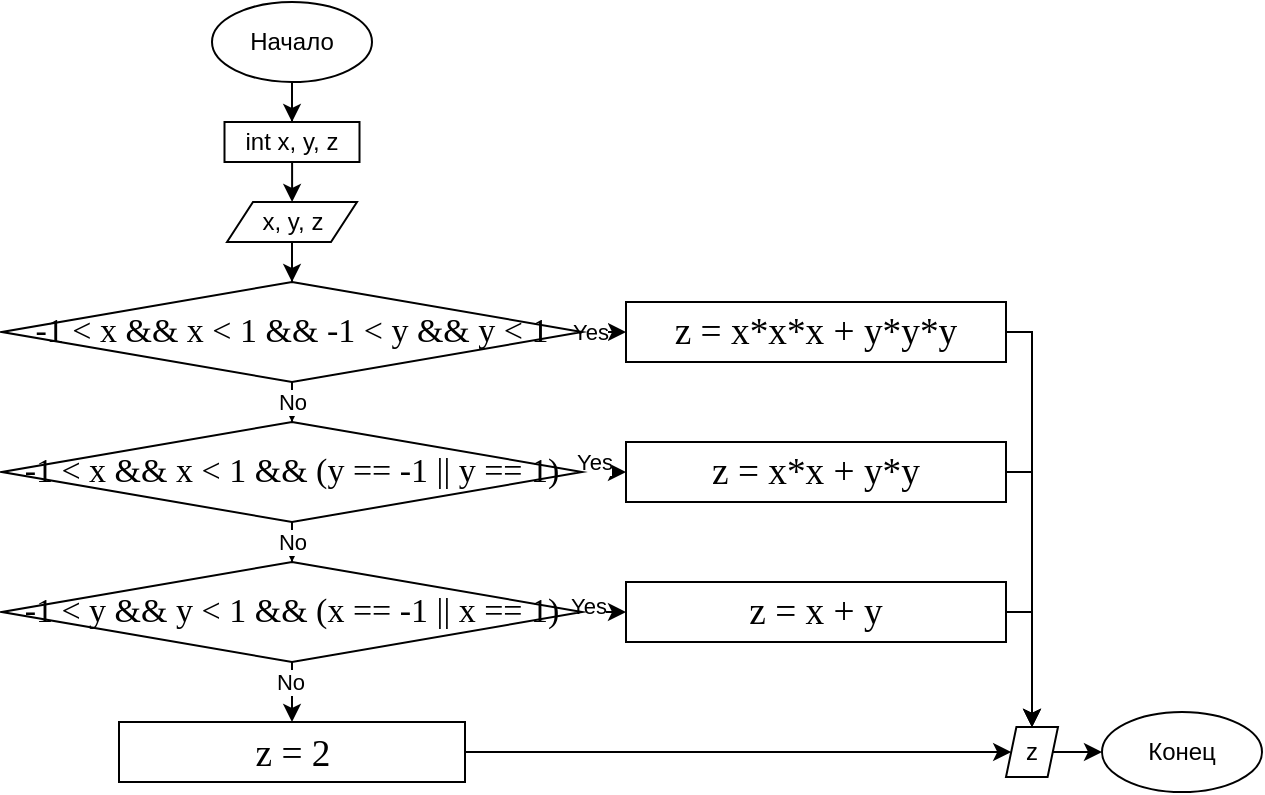 <mxfile version="13.1.5" type="device"><diagram id="C5RBs43oDa-KdzZeNtuy" name="Page-1"><mxGraphModel dx="601" dy="339" grid="1" gridSize="10" guides="1" tooltips="1" connect="1" arrows="1" fold="1" page="1" pageScale="1" pageWidth="827" pageHeight="1169" math="0" shadow="0"><root><mxCell id="WIyWlLk6GJQsqaUBKTNV-0"/><mxCell id="WIyWlLk6GJQsqaUBKTNV-1" parent="WIyWlLk6GJQsqaUBKTNV-0"/><mxCell id="hzRiJR8K_pWHgd44_eGp-203" style="edgeStyle=orthogonalEdgeStyle;rounded=0;orthogonalLoop=1;jettySize=auto;html=1;entryX=0.5;entryY=0;entryDx=0;entryDy=0;" edge="1" parent="WIyWlLk6GJQsqaUBKTNV-1" source="hzRiJR8K_pWHgd44_eGp-204" target="hzRiJR8K_pWHgd44_eGp-226"><mxGeometry relative="1" as="geometry"/></mxCell><mxCell id="hzRiJR8K_pWHgd44_eGp-204" value="Начало" style="ellipse;whiteSpace=wrap;html=1;" vertex="1" parent="WIyWlLk6GJQsqaUBKTNV-1"><mxGeometry x="195" y="80" width="80" height="40" as="geometry"/></mxCell><mxCell id="hzRiJR8K_pWHgd44_eGp-205" value="Конец" style="ellipse;whiteSpace=wrap;html=1;" vertex="1" parent="WIyWlLk6GJQsqaUBKTNV-1"><mxGeometry x="640" y="435" width="80" height="40" as="geometry"/></mxCell><mxCell id="hzRiJR8K_pWHgd44_eGp-206" style="edgeStyle=orthogonalEdgeStyle;rounded=0;orthogonalLoop=1;jettySize=auto;html=1;entryX=0;entryY=0.5;entryDx=0;entryDy=0;" edge="1" parent="WIyWlLk6GJQsqaUBKTNV-1" source="hzRiJR8K_pWHgd44_eGp-207" target="hzRiJR8K_pWHgd44_eGp-228"><mxGeometry relative="1" as="geometry"/></mxCell><mxCell id="hzRiJR8K_pWHgd44_eGp-207" value="&lt;p class=&quot;MsoNormal&quot; style=&quot;margin: 0cm 0cm 0.0pt ; line-height: normal ; font-size: 11pt ; font-family: &amp;#34;calibri&amp;#34; , sans-serif&quot;&gt;&lt;span lang=&quot;PL&quot; style=&quot;font-size: 14pt ; font-family: &amp;#34;times new roman&amp;#34; , serif&quot;&gt;z = 2&lt;/span&gt;&lt;span style=&quot;font-size: medium&quot;&gt;&lt;/span&gt;&lt;br&gt;&lt;/p&gt;" style="rounded=0;whiteSpace=wrap;html=1;fontFamily=Helvetica;fontSize=12;fontColor=#000000;align=center;strokeColor=#000000;fillColor=#ffffff;" vertex="1" parent="WIyWlLk6GJQsqaUBKTNV-1"><mxGeometry x="148.5" y="440" width="173" height="30" as="geometry"/></mxCell><mxCell id="hzRiJR8K_pWHgd44_eGp-208" value="No" style="edgeStyle=orthogonalEdgeStyle;rounded=0;orthogonalLoop=1;jettySize=auto;html=1;entryX=0.5;entryY=0;entryDx=0;entryDy=0;" edge="1" parent="WIyWlLk6GJQsqaUBKTNV-1" source="hzRiJR8K_pWHgd44_eGp-210" target="hzRiJR8K_pWHgd44_eGp-215"><mxGeometry relative="1" as="geometry"/></mxCell><mxCell id="hzRiJR8K_pWHgd44_eGp-209" value="Yes" style="edgeStyle=orthogonalEdgeStyle;rounded=0;orthogonalLoop=1;jettySize=auto;html=1;entryX=0;entryY=0.5;entryDx=0;entryDy=0;" edge="1" parent="WIyWlLk6GJQsqaUBKTNV-1" source="hzRiJR8K_pWHgd44_eGp-210" target="hzRiJR8K_pWHgd44_eGp-212"><mxGeometry x="0.247" relative="1" as="geometry"><mxPoint as="offset"/></mxGeometry></mxCell><mxCell id="hzRiJR8K_pWHgd44_eGp-210" value="&lt;span lang=&quot;ES&quot; style=&quot;font-family: &amp;#34;times new roman&amp;#34; , serif&quot;&gt;&lt;font style=&quot;font-size: 17px&quot;&gt;-1 &amp;lt; x &amp;amp;&amp;amp; x &amp;lt; 1 &amp;amp;&amp;amp; -1 &amp;lt; y &amp;amp;&amp;amp; y &amp;lt; 1&lt;/font&gt;&lt;/span&gt;&lt;span style=&quot;font-size: medium&quot;&gt;&lt;/span&gt;" style="rhombus;whiteSpace=wrap;html=1;" vertex="1" parent="WIyWlLk6GJQsqaUBKTNV-1"><mxGeometry x="90" y="220" width="290" height="50" as="geometry"/></mxCell><mxCell id="hzRiJR8K_pWHgd44_eGp-211" style="edgeStyle=orthogonalEdgeStyle;rounded=0;orthogonalLoop=1;jettySize=auto;html=1;entryX=0.5;entryY=0;entryDx=0;entryDy=0;" edge="1" parent="WIyWlLk6GJQsqaUBKTNV-1" source="hzRiJR8K_pWHgd44_eGp-212" target="hzRiJR8K_pWHgd44_eGp-228"><mxGeometry relative="1" as="geometry"><Array as="points"><mxPoint x="605" y="245"/></Array></mxGeometry></mxCell><mxCell id="hzRiJR8K_pWHgd44_eGp-212" value="&lt;span lang=&quot;ES&quot; style=&quot;font-size: 14pt ; font-family: &amp;#34;times new roman&amp;#34; , serif&quot;&gt;z = x*x*x + y*y*y&lt;/span&gt;&lt;span style=&quot;font-size: medium&quot;&gt;&lt;/span&gt;" style="rounded=0;whiteSpace=wrap;html=1;fontFamily=Helvetica;fontSize=12;fontColor=#000000;align=center;strokeColor=#000000;fillColor=#ffffff;" vertex="1" parent="WIyWlLk6GJQsqaUBKTNV-1"><mxGeometry x="402" y="230" width="190" height="30" as="geometry"/></mxCell><mxCell id="hzRiJR8K_pWHgd44_eGp-213" value="Yes" style="edgeStyle=orthogonalEdgeStyle;rounded=0;orthogonalLoop=1;jettySize=auto;html=1;entryX=0;entryY=0.5;entryDx=0;entryDy=0;" edge="1" parent="WIyWlLk6GJQsqaUBKTNV-1" source="hzRiJR8K_pWHgd44_eGp-215" target="hzRiJR8K_pWHgd44_eGp-224"><mxGeometry x="0.455" y="5" relative="1" as="geometry"><mxPoint as="offset"/></mxGeometry></mxCell><mxCell id="hzRiJR8K_pWHgd44_eGp-214" value="No" style="edgeStyle=orthogonalEdgeStyle;rounded=0;orthogonalLoop=1;jettySize=auto;html=1;entryX=0.5;entryY=0;entryDx=0;entryDy=0;" edge="1" parent="WIyWlLk6GJQsqaUBKTNV-1" source="hzRiJR8K_pWHgd44_eGp-215" target="hzRiJR8K_pWHgd44_eGp-220"><mxGeometry relative="1" as="geometry"/></mxCell><mxCell id="hzRiJR8K_pWHgd44_eGp-215" value="&lt;span lang=&quot;ES&quot; style=&quot;font-size: 17px ; font-family: &amp;#34;times new roman&amp;#34; , serif&quot;&gt;-1 &amp;lt; x &amp;amp;&amp;amp; x &amp;lt; 1 &amp;amp;&amp;amp; (y == -1 || y == 1)&lt;/span&gt;" style="rhombus;whiteSpace=wrap;html=1;" vertex="1" parent="WIyWlLk6GJQsqaUBKTNV-1"><mxGeometry x="90" y="290" width="290" height="50" as="geometry"/></mxCell><mxCell id="hzRiJR8K_pWHgd44_eGp-216" style="edgeStyle=orthogonalEdgeStyle;rounded=0;orthogonalLoop=1;jettySize=auto;html=1;entryX=0;entryY=0.5;entryDx=0;entryDy=0;" edge="1" parent="WIyWlLk6GJQsqaUBKTNV-1" source="hzRiJR8K_pWHgd44_eGp-220" target="hzRiJR8K_pWHgd44_eGp-222"><mxGeometry relative="1" as="geometry"/></mxCell><mxCell id="hzRiJR8K_pWHgd44_eGp-217" value="Yes" style="edgeLabel;html=1;align=center;verticalAlign=middle;resizable=0;points=[];" vertex="1" connectable="0" parent="hzRiJR8K_pWHgd44_eGp-216"><mxGeometry x="0.325" y="3" relative="1" as="geometry"><mxPoint as="offset"/></mxGeometry></mxCell><mxCell id="hzRiJR8K_pWHgd44_eGp-218" style="edgeStyle=orthogonalEdgeStyle;rounded=0;orthogonalLoop=1;jettySize=auto;html=1;entryX=0.5;entryY=0;entryDx=0;entryDy=0;" edge="1" parent="WIyWlLk6GJQsqaUBKTNV-1" source="hzRiJR8K_pWHgd44_eGp-220" target="hzRiJR8K_pWHgd44_eGp-207"><mxGeometry relative="1" as="geometry"/></mxCell><mxCell id="hzRiJR8K_pWHgd44_eGp-219" value="No" style="edgeLabel;html=1;align=center;verticalAlign=middle;resizable=0;points=[];" vertex="1" connectable="0" parent="hzRiJR8K_pWHgd44_eGp-218"><mxGeometry x="0.207" y="-1" relative="1" as="geometry"><mxPoint as="offset"/></mxGeometry></mxCell><mxCell id="hzRiJR8K_pWHgd44_eGp-220" value="&lt;span lang=&quot;ES&quot; style=&quot;font-size: 17px ; font-family: &amp;#34;times new roman&amp;#34; , serif&quot;&gt;-1 &amp;lt; y &amp;amp;&amp;amp; y &amp;lt; 1 &amp;amp;&amp;amp; (x == -1 || x == 1)&lt;/span&gt;&lt;span style=&quot;font-size: medium&quot;&gt;&lt;/span&gt;" style="rhombus;whiteSpace=wrap;html=1;" vertex="1" parent="WIyWlLk6GJQsqaUBKTNV-1"><mxGeometry x="90" y="360.0" width="290" height="50" as="geometry"/></mxCell><mxCell id="hzRiJR8K_pWHgd44_eGp-221" style="edgeStyle=orthogonalEdgeStyle;rounded=0;orthogonalLoop=1;jettySize=auto;html=1;entryX=0.5;entryY=0;entryDx=0;entryDy=0;" edge="1" parent="WIyWlLk6GJQsqaUBKTNV-1" source="hzRiJR8K_pWHgd44_eGp-222" target="hzRiJR8K_pWHgd44_eGp-228"><mxGeometry relative="1" as="geometry"><Array as="points"><mxPoint x="605" y="385"/></Array></mxGeometry></mxCell><mxCell id="hzRiJR8K_pWHgd44_eGp-222" value="&lt;span lang=&quot;PL&quot; style=&quot;font-size: 14pt ; font-family: &amp;#34;times new roman&amp;#34; , serif&quot;&gt;z = x + y&lt;/span&gt;&lt;span style=&quot;font-size: medium&quot;&gt;&lt;/span&gt;" style="rounded=0;whiteSpace=wrap;html=1;fontFamily=Helvetica;fontSize=12;fontColor=#000000;align=center;strokeColor=#000000;fillColor=#ffffff;" vertex="1" parent="WIyWlLk6GJQsqaUBKTNV-1"><mxGeometry x="402" y="370.0" width="190" height="30" as="geometry"/></mxCell><mxCell id="hzRiJR8K_pWHgd44_eGp-223" style="edgeStyle=orthogonalEdgeStyle;rounded=0;orthogonalLoop=1;jettySize=auto;html=1;" edge="1" parent="WIyWlLk6GJQsqaUBKTNV-1" source="hzRiJR8K_pWHgd44_eGp-224" target="hzRiJR8K_pWHgd44_eGp-228"><mxGeometry relative="1" as="geometry"><Array as="points"><mxPoint x="605" y="315"/></Array></mxGeometry></mxCell><mxCell id="hzRiJR8K_pWHgd44_eGp-224" value="&lt;span lang=&quot;ES&quot; style=&quot;font-size: 14pt ; font-family: &amp;#34;times new roman&amp;#34; , serif&quot;&gt;z = x*x + y*y&lt;/span&gt;&lt;span style=&quot;font-size: medium&quot;&gt;&lt;/span&gt;" style="rounded=0;whiteSpace=wrap;html=1;fontFamily=Helvetica;fontSize=12;fontColor=#000000;align=center;strokeColor=#000000;fillColor=#ffffff;" vertex="1" parent="WIyWlLk6GJQsqaUBKTNV-1"><mxGeometry x="402" y="300" width="190" height="30" as="geometry"/></mxCell><mxCell id="hzRiJR8K_pWHgd44_eGp-231" style="edgeStyle=orthogonalEdgeStyle;rounded=0;orthogonalLoop=1;jettySize=auto;html=1;entryX=0.5;entryY=0;entryDx=0;entryDy=0;" edge="1" parent="WIyWlLk6GJQsqaUBKTNV-1" source="hzRiJR8K_pWHgd44_eGp-226" target="hzRiJR8K_pWHgd44_eGp-229"><mxGeometry relative="1" as="geometry"/></mxCell><mxCell id="hzRiJR8K_pWHgd44_eGp-226" value="int x, y, z" style="rounded=0;whiteSpace=wrap;html=1;" vertex="1" parent="WIyWlLk6GJQsqaUBKTNV-1"><mxGeometry x="201.25" y="140" width="67.5" height="20" as="geometry"/></mxCell><mxCell id="hzRiJR8K_pWHgd44_eGp-227" style="edgeStyle=orthogonalEdgeStyle;rounded=0;orthogonalLoop=1;jettySize=auto;html=1;entryX=0;entryY=0.5;entryDx=0;entryDy=0;" edge="1" parent="WIyWlLk6GJQsqaUBKTNV-1" source="hzRiJR8K_pWHgd44_eGp-228" target="hzRiJR8K_pWHgd44_eGp-205"><mxGeometry relative="1" as="geometry"/></mxCell><mxCell id="hzRiJR8K_pWHgd44_eGp-228" value="z" style="shape=parallelogram;perimeter=parallelogramPerimeter;whiteSpace=wrap;html=1;fontFamily=Helvetica;fontSize=12;fontColor=#000000;align=center;strokeColor=#000000;fillColor=#ffffff;" vertex="1" parent="WIyWlLk6GJQsqaUBKTNV-1"><mxGeometry x="592" y="442.5" width="26" height="25" as="geometry"/></mxCell><mxCell id="hzRiJR8K_pWHgd44_eGp-230" style="edgeStyle=orthogonalEdgeStyle;rounded=0;orthogonalLoop=1;jettySize=auto;html=1;entryX=0.5;entryY=0;entryDx=0;entryDy=0;" edge="1" parent="WIyWlLk6GJQsqaUBKTNV-1" source="hzRiJR8K_pWHgd44_eGp-229" target="hzRiJR8K_pWHgd44_eGp-210"><mxGeometry relative="1" as="geometry"/></mxCell><mxCell id="hzRiJR8K_pWHgd44_eGp-229" value="x, y, z" style="shape=parallelogram;perimeter=parallelogramPerimeter;whiteSpace=wrap;html=1;" vertex="1" parent="WIyWlLk6GJQsqaUBKTNV-1"><mxGeometry x="202.5" y="180" width="65" height="20" as="geometry"/></mxCell></root></mxGraphModel></diagram></mxfile>